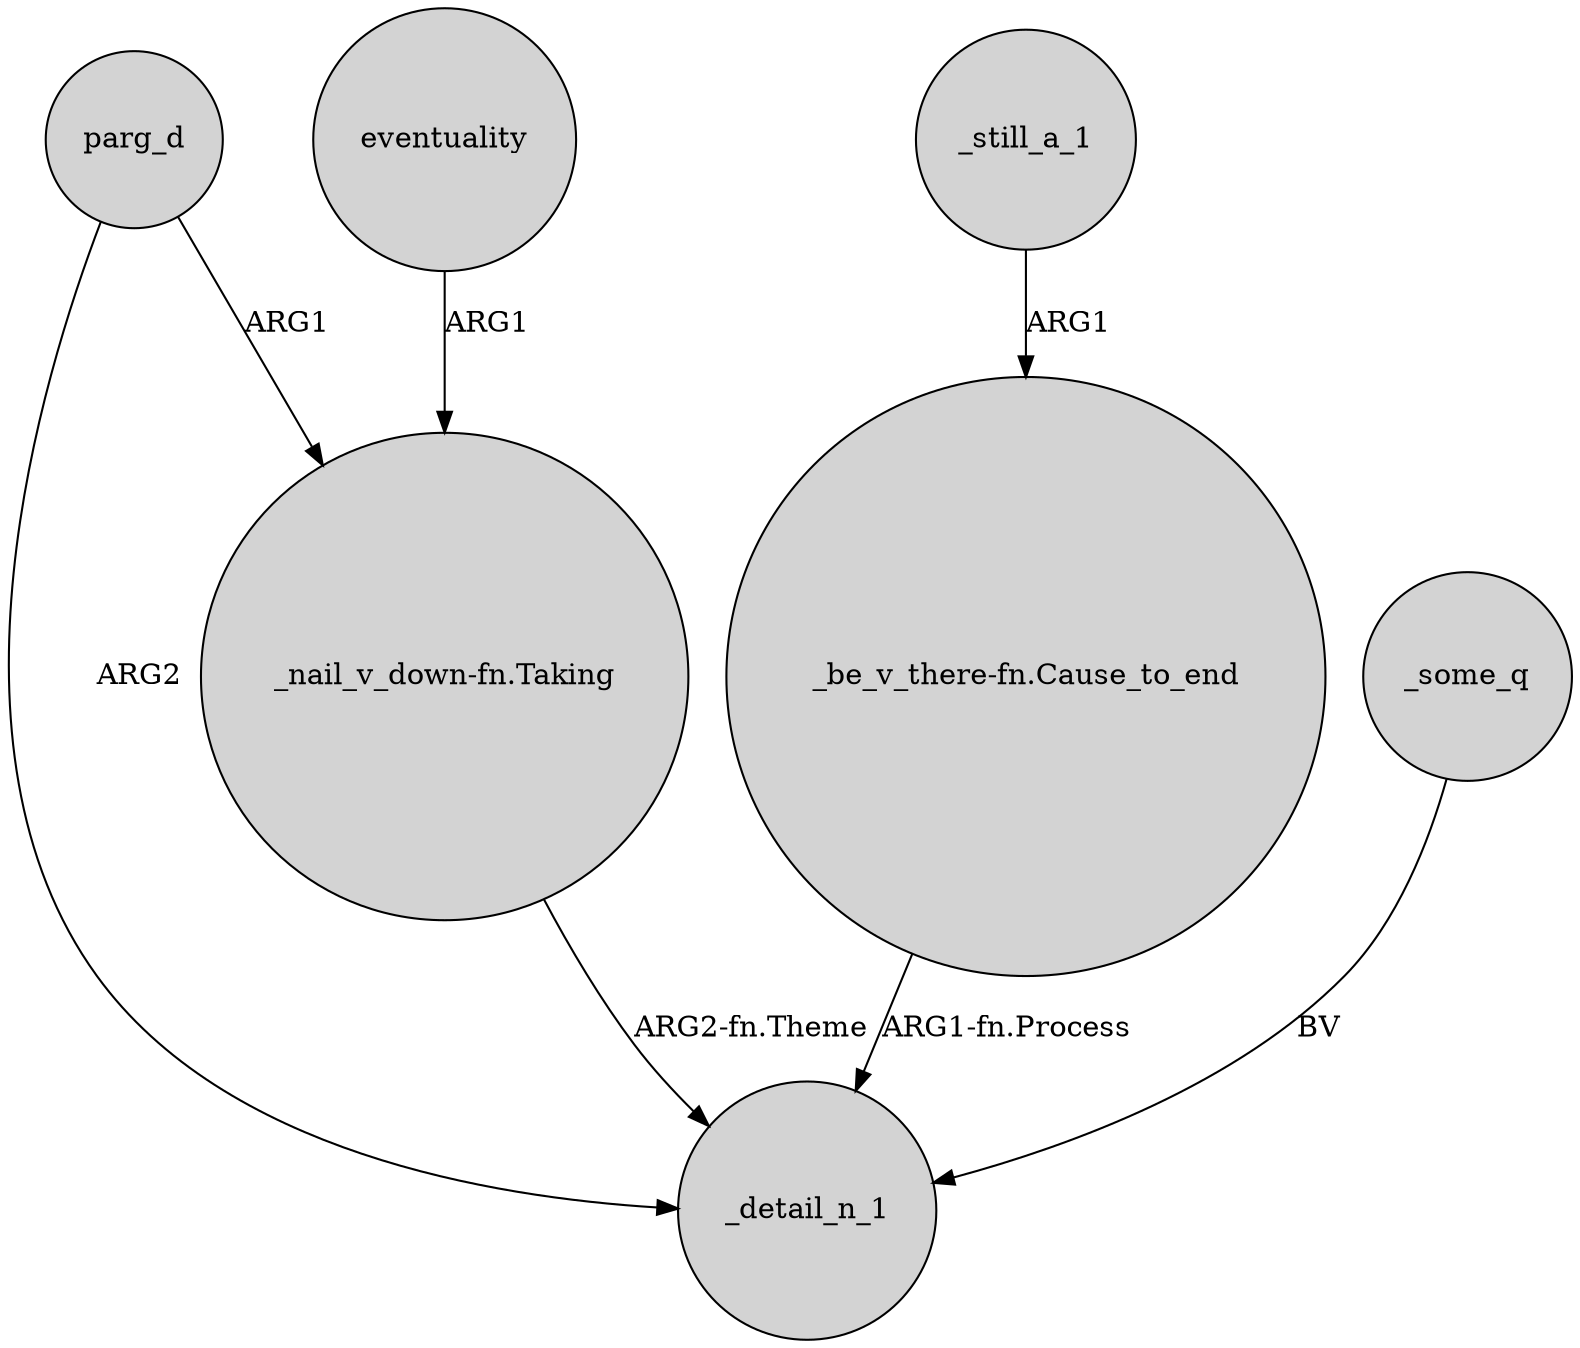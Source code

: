 digraph {
	node [shape=circle style=filled]
	parg_d -> "_nail_v_down-fn.Taking" [label=ARG1]
	"_be_v_there-fn.Cause_to_end" -> _detail_n_1 [label="ARG1-fn.Process"]
	_some_q -> _detail_n_1 [label=BV]
	parg_d -> _detail_n_1 [label=ARG2]
	eventuality -> "_nail_v_down-fn.Taking" [label=ARG1]
	_still_a_1 -> "_be_v_there-fn.Cause_to_end" [label=ARG1]
	"_nail_v_down-fn.Taking" -> _detail_n_1 [label="ARG2-fn.Theme"]
}
